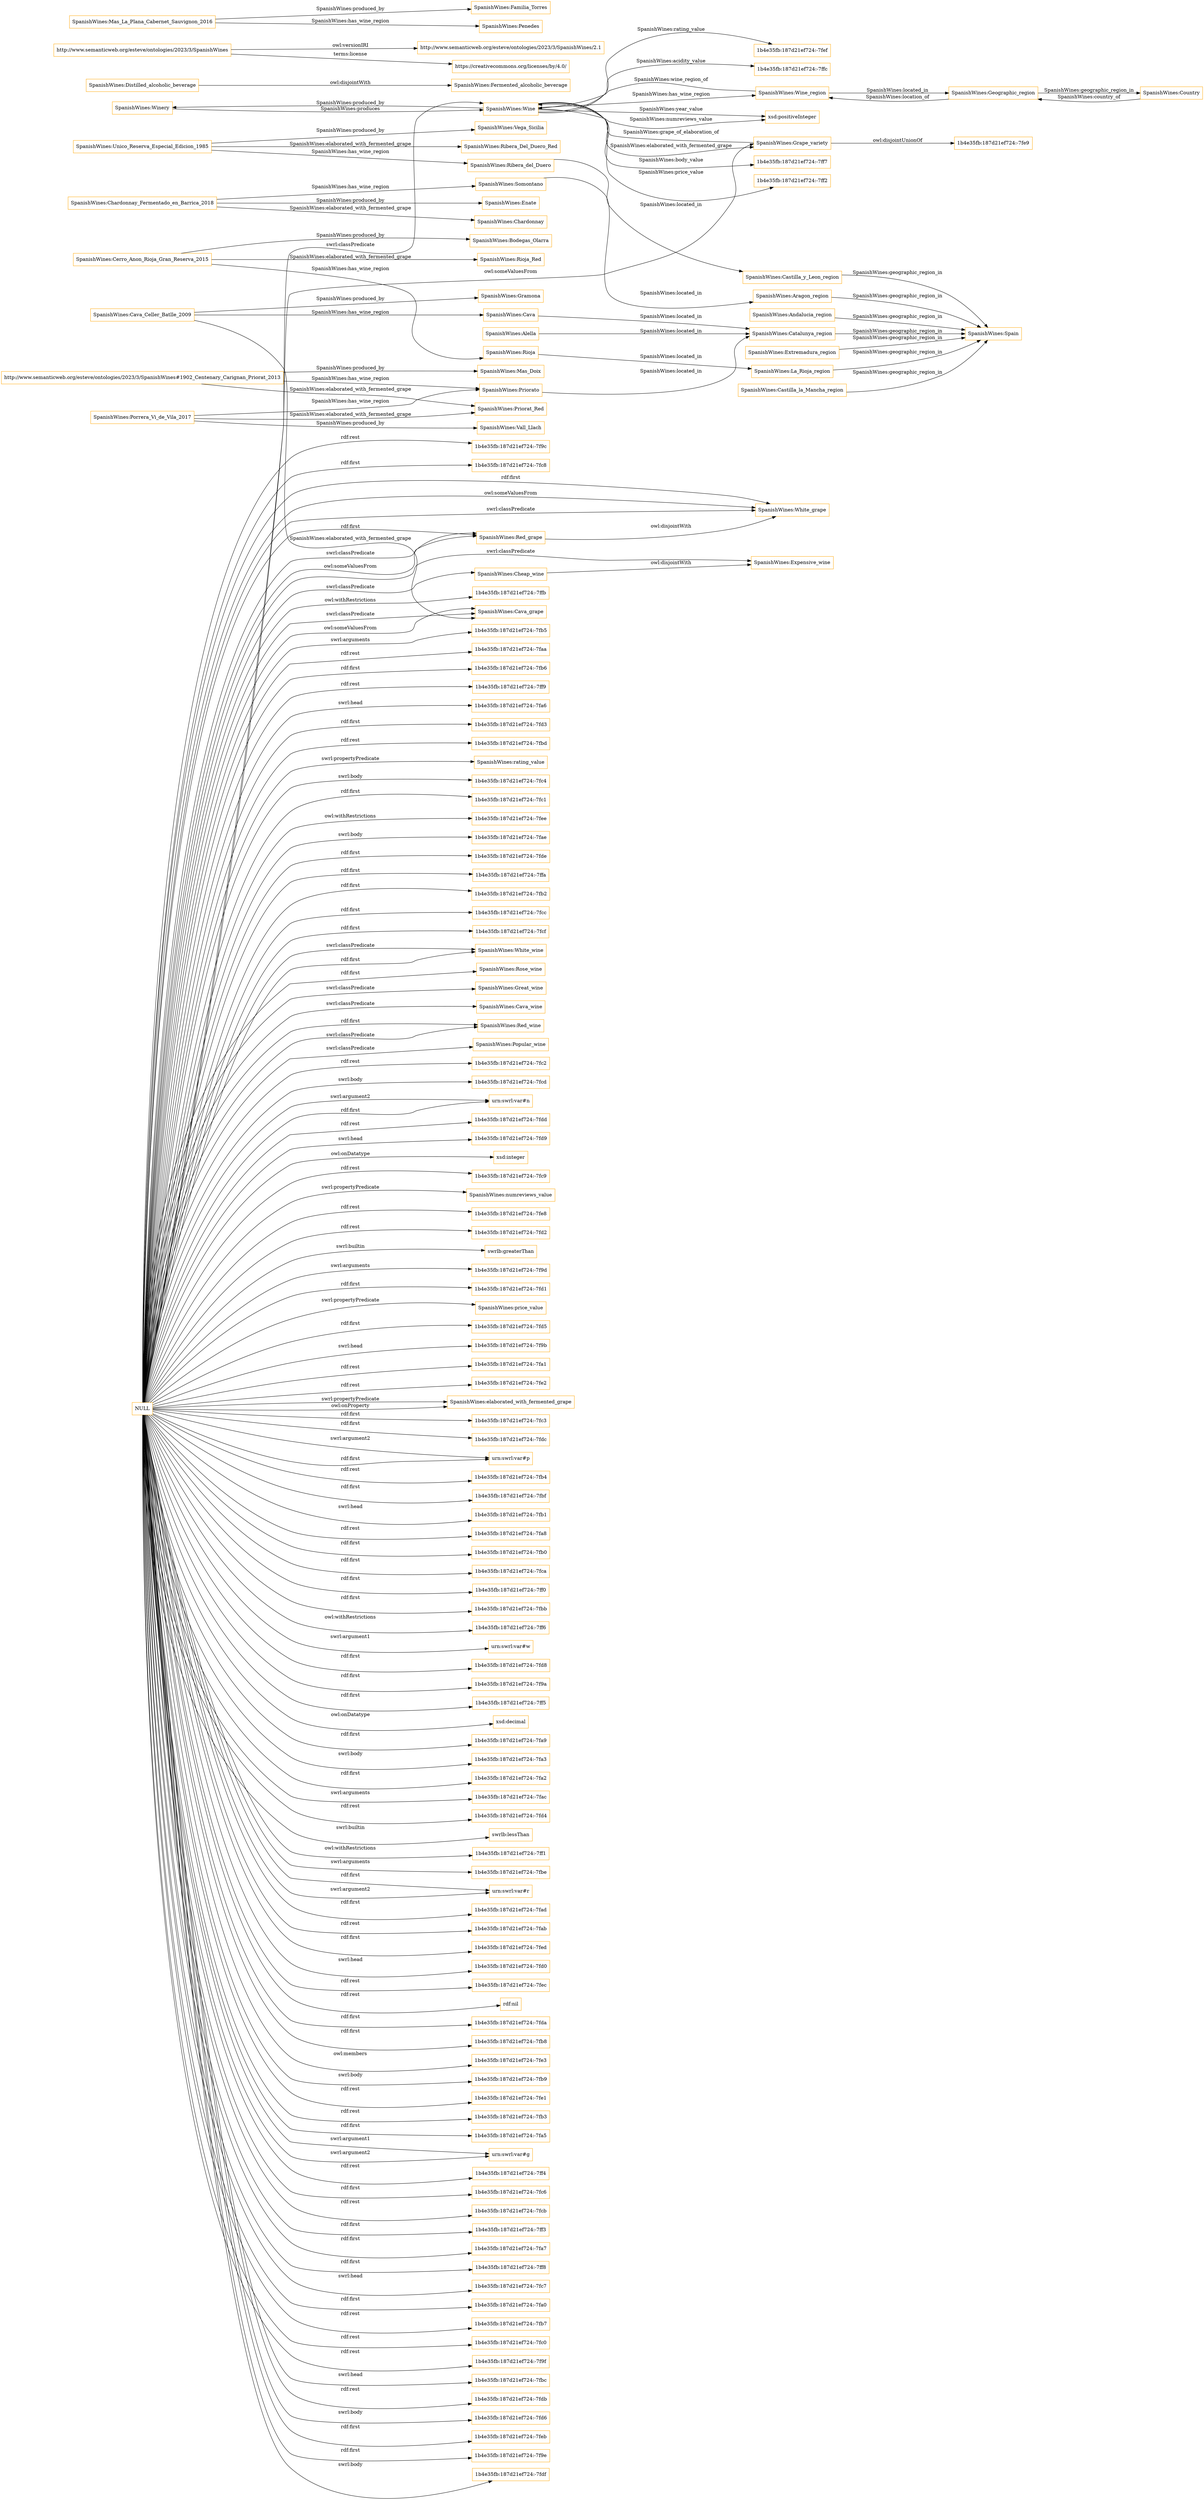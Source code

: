 digraph ar2dtool_diagram { 
rankdir=LR;
size="1501"
node [shape = rectangle, color="orange"]; "SpanishWines:Winery" "SpanishWines:Distilled_alcoholic_beverage" "SpanishWines:Fermented_alcoholic_beverage" "SpanishWines:Red_grape" "SpanishWines:Cheap_wine" "SpanishWines:Wine_region" "SpanishWines:Geographic_region" "SpanishWines:Country" "SpanishWines:Expensive_wine" "SpanishWines:Cava_grape" "SpanishWines:White_wine" "SpanishWines:Rose_wine" "SpanishWines:White_grape" "SpanishWines:Grape_variety" "SpanishWines:Great_wine" "SpanishWines:Wine" "SpanishWines:Cava_wine" "SpanishWines:Red_wine" "SpanishWines:Popular_wine" ; /*classes style*/
	"SpanishWines:Unico_Reserva_Especial_Edicion_1985" -> "SpanishWines:Vega_Sicilia" [ label = "SpanishWines:produced_by" ];
	"SpanishWines:Unico_Reserva_Especial_Edicion_1985" -> "SpanishWines:Ribera_del_Duero" [ label = "SpanishWines:has_wine_region" ];
	"SpanishWines:Unico_Reserva_Especial_Edicion_1985" -> "SpanishWines:Ribera_Del_Duero_Red" [ label = "SpanishWines:elaborated_with_fermented_grape" ];
	"http://www.semanticweb.org/esteve/ontologies/2023/3/SpanishWines" -> "http://www.semanticweb.org/esteve/ontologies/2023/3/SpanishWines/2.1" [ label = "owl:versionIRI" ];
	"http://www.semanticweb.org/esteve/ontologies/2023/3/SpanishWines" -> "https://creativecommons.org/licenses/by/4.0/" [ label = "terms:license" ];
	"SpanishWines:Andalucia_region" -> "SpanishWines:Spain" [ label = "SpanishWines:geographic_region_in" ];
	"SpanishWines:Distilled_alcoholic_beverage" -> "SpanishWines:Fermented_alcoholic_beverage" [ label = "owl:disjointWith" ];
	"SpanishWines:Catalunya_region" -> "SpanishWines:Spain" [ label = "SpanishWines:geographic_region_in" ];
	"SpanishWines:Porrera_Vi_de_Vila_2017" -> "SpanishWines:Priorato" [ label = "SpanishWines:has_wine_region" ];
	"SpanishWines:Porrera_Vi_de_Vila_2017" -> "SpanishWines:Priorat_Red" [ label = "SpanishWines:elaborated_with_fermented_grape" ];
	"SpanishWines:Porrera_Vi_de_Vila_2017" -> "SpanishWines:Vall_Llach" [ label = "SpanishWines:produced_by" ];
	"SpanishWines:Priorato" -> "SpanishWines:Catalunya_region" [ label = "SpanishWines:located_in" ];
	"SpanishWines:Castilla_y_Leon_region" -> "SpanishWines:Spain" [ label = "SpanishWines:geographic_region_in" ];
	"SpanishWines:Alella" -> "SpanishWines:Catalunya_region" [ label = "SpanishWines:located_in" ];
	"SpanishWines:Chardonnay_Fermentado_en_Barrica_2018" -> "SpanishWines:Enate" [ label = "SpanishWines:produced_by" ];
	"SpanishWines:Chardonnay_Fermentado_en_Barrica_2018" -> "SpanishWines:Somontano" [ label = "SpanishWines:has_wine_region" ];
	"SpanishWines:Chardonnay_Fermentado_en_Barrica_2018" -> "SpanishWines:Chardonnay" [ label = "SpanishWines:elaborated_with_fermented_grape" ];
	"SpanishWines:Cheap_wine" -> "SpanishWines:Expensive_wine" [ label = "owl:disjointWith" ];
	"SpanishWines:Somontano" -> "SpanishWines:Aragon_region" [ label = "SpanishWines:located_in" ];
	"NULL" -> "1b4e35fb:187d21ef724:-7fc2" [ label = "rdf:rest" ];
	"NULL" -> "SpanishWines:Red_grape" [ label = "rdf:first" ];
	"NULL" -> "1b4e35fb:187d21ef724:-7fcd" [ label = "swrl:body" ];
	"NULL" -> "urn:swrl:var#n" [ label = "rdf:first" ];
	"NULL" -> "1b4e35fb:187d21ef724:-7fdd" [ label = "rdf:rest" ];
	"NULL" -> "urn:swrl:var#n" [ label = "swrl:argument2" ];
	"NULL" -> "1b4e35fb:187d21ef724:-7fd9" [ label = "swrl:head" ];
	"NULL" -> "xsd:integer" [ label = "owl:onDatatype" ];
	"NULL" -> "1b4e35fb:187d21ef724:-7fc9" [ label = "rdf:rest" ];
	"NULL" -> "SpanishWines:numreviews_value" [ label = "swrl:propertyPredicate" ];
	"NULL" -> "1b4e35fb:187d21ef724:-7fe8" [ label = "rdf:rest" ];
	"NULL" -> "SpanishWines:White_wine" [ label = "rdf:first" ];
	"NULL" -> "1b4e35fb:187d21ef724:-7fd2" [ label = "rdf:rest" ];
	"NULL" -> "swrlb:greaterThan" [ label = "swrl:builtin" ];
	"NULL" -> "1b4e35fb:187d21ef724:-7f9d" [ label = "swrl:arguments" ];
	"NULL" -> "SpanishWines:Cheap_wine" [ label = "swrl:classPredicate" ];
	"NULL" -> "1b4e35fb:187d21ef724:-7fd1" [ label = "rdf:first" ];
	"NULL" -> "SpanishWines:price_value" [ label = "swrl:propertyPredicate" ];
	"NULL" -> "1b4e35fb:187d21ef724:-7fd5" [ label = "rdf:first" ];
	"NULL" -> "1b4e35fb:187d21ef724:-7f9b" [ label = "swrl:head" ];
	"NULL" -> "1b4e35fb:187d21ef724:-7fa1" [ label = "rdf:rest" ];
	"NULL" -> "SpanishWines:Popular_wine" [ label = "swrl:classPredicate" ];
	"NULL" -> "1b4e35fb:187d21ef724:-7fe2" [ label = "rdf:rest" ];
	"NULL" -> "SpanishWines:elaborated_with_fermented_grape" [ label = "owl:onProperty" ];
	"NULL" -> "SpanishWines:Red_grape" [ label = "swrl:classPredicate" ];
	"NULL" -> "1b4e35fb:187d21ef724:-7fc3" [ label = "rdf:first" ];
	"NULL" -> "1b4e35fb:187d21ef724:-7fdc" [ label = "rdf:first" ];
	"NULL" -> "urn:swrl:var#p" [ label = "rdf:first" ];
	"NULL" -> "1b4e35fb:187d21ef724:-7fb4" [ label = "rdf:rest" ];
	"NULL" -> "SpanishWines:Cava_wine" [ label = "swrl:classPredicate" ];
	"NULL" -> "1b4e35fb:187d21ef724:-7fbf" [ label = "rdf:first" ];
	"NULL" -> "1b4e35fb:187d21ef724:-7fb1" [ label = "swrl:head" ];
	"NULL" -> "1b4e35fb:187d21ef724:-7fa8" [ label = "rdf:rest" ];
	"NULL" -> "1b4e35fb:187d21ef724:-7fb0" [ label = "rdf:first" ];
	"NULL" -> "SpanishWines:Expensive_wine" [ label = "swrl:classPredicate" ];
	"NULL" -> "1b4e35fb:187d21ef724:-7fca" [ label = "rdf:first" ];
	"NULL" -> "1b4e35fb:187d21ef724:-7ff0" [ label = "rdf:first" ];
	"NULL" -> "1b4e35fb:187d21ef724:-7fbb" [ label = "rdf:first" ];
	"NULL" -> "1b4e35fb:187d21ef724:-7ff6" [ label = "owl:withRestrictions" ];
	"NULL" -> "urn:swrl:var#w" [ label = "swrl:argument1" ];
	"NULL" -> "1b4e35fb:187d21ef724:-7fd8" [ label = "rdf:first" ];
	"NULL" -> "1b4e35fb:187d21ef724:-7f9a" [ label = "rdf:first" ];
	"NULL" -> "1b4e35fb:187d21ef724:-7ff5" [ label = "rdf:first" ];
	"NULL" -> "xsd:decimal" [ label = "owl:onDatatype" ];
	"NULL" -> "1b4e35fb:187d21ef724:-7fa9" [ label = "rdf:first" ];
	"NULL" -> "1b4e35fb:187d21ef724:-7fa3" [ label = "swrl:body" ];
	"NULL" -> "SpanishWines:Cava_grape" [ label = "swrl:classPredicate" ];
	"NULL" -> "1b4e35fb:187d21ef724:-7fa2" [ label = "rdf:first" ];
	"NULL" -> "1b4e35fb:187d21ef724:-7fac" [ label = "swrl:arguments" ];
	"NULL" -> "1b4e35fb:187d21ef724:-7fd4" [ label = "rdf:rest" ];
	"NULL" -> "SpanishWines:White_grape" [ label = "rdf:first" ];
	"NULL" -> "swrlb:lessThan" [ label = "swrl:builtin" ];
	"NULL" -> "1b4e35fb:187d21ef724:-7ff1" [ label = "owl:withRestrictions" ];
	"NULL" -> "1b4e35fb:187d21ef724:-7fbe" [ label = "swrl:arguments" ];
	"NULL" -> "urn:swrl:var#r" [ label = "swrl:argument2" ];
	"NULL" -> "1b4e35fb:187d21ef724:-7fad" [ label = "rdf:first" ];
	"NULL" -> "1b4e35fb:187d21ef724:-7fab" [ label = "rdf:rest" ];
	"NULL" -> "1b4e35fb:187d21ef724:-7fed" [ label = "rdf:first" ];
	"NULL" -> "1b4e35fb:187d21ef724:-7fd0" [ label = "swrl:head" ];
	"NULL" -> "1b4e35fb:187d21ef724:-7fec" [ label = "rdf:rest" ];
	"NULL" -> "SpanishWines:Red_wine" [ label = "swrl:classPredicate" ];
	"NULL" -> "rdf:nil" [ label = "rdf:rest" ];
	"NULL" -> "1b4e35fb:187d21ef724:-7fda" [ label = "rdf:first" ];
	"NULL" -> "1b4e35fb:187d21ef724:-7fb8" [ label = "rdf:first" ];
	"NULL" -> "1b4e35fb:187d21ef724:-7fe3" [ label = "owl:members" ];
	"NULL" -> "1b4e35fb:187d21ef724:-7fb9" [ label = "swrl:body" ];
	"NULL" -> "SpanishWines:elaborated_with_fermented_grape" [ label = "swrl:propertyPredicate" ];
	"NULL" -> "1b4e35fb:187d21ef724:-7fe1" [ label = "rdf:rest" ];
	"NULL" -> "SpanishWines:Red_wine" [ label = "rdf:first" ];
	"NULL" -> "1b4e35fb:187d21ef724:-7fb3" [ label = "rdf:rest" ];
	"NULL" -> "1b4e35fb:187d21ef724:-7fa5" [ label = "rdf:first" ];
	"NULL" -> "urn:swrl:var#g" [ label = "swrl:argument2" ];
	"NULL" -> "1b4e35fb:187d21ef724:-7ff4" [ label = "rdf:rest" ];
	"NULL" -> "1b4e35fb:187d21ef724:-7fc6" [ label = "rdf:first" ];
	"NULL" -> "SpanishWines:Wine" [ label = "swrl:classPredicate" ];
	"NULL" -> "SpanishWines:White_wine" [ label = "swrl:classPredicate" ];
	"NULL" -> "1b4e35fb:187d21ef724:-7fcb" [ label = "rdf:rest" ];
	"NULL" -> "1b4e35fb:187d21ef724:-7ff3" [ label = "rdf:first" ];
	"NULL" -> "1b4e35fb:187d21ef724:-7fa7" [ label = "rdf:first" ];
	"NULL" -> "1b4e35fb:187d21ef724:-7ff8" [ label = "rdf:first" ];
	"NULL" -> "1b4e35fb:187d21ef724:-7fc7" [ label = "swrl:head" ];
	"NULL" -> "SpanishWines:White_grape" [ label = "owl:someValuesFrom" ];
	"NULL" -> "1b4e35fb:187d21ef724:-7fa0" [ label = "rdf:first" ];
	"NULL" -> "1b4e35fb:187d21ef724:-7fb7" [ label = "rdf:rest" ];
	"NULL" -> "SpanishWines:White_grape" [ label = "swrl:classPredicate" ];
	"NULL" -> "1b4e35fb:187d21ef724:-7fc0" [ label = "rdf:rest" ];
	"NULL" -> "1b4e35fb:187d21ef724:-7f9f" [ label = "rdf:rest" ];
	"NULL" -> "1b4e35fb:187d21ef724:-7fbc" [ label = "swrl:head" ];
	"NULL" -> "SpanishWines:Grape_variety" [ label = "owl:someValuesFrom" ];
	"NULL" -> "SpanishWines:Rose_wine" [ label = "rdf:first" ];
	"NULL" -> "1b4e35fb:187d21ef724:-7fdb" [ label = "rdf:rest" ];
	"NULL" -> "1b4e35fb:187d21ef724:-7fd6" [ label = "swrl:body" ];
	"NULL" -> "1b4e35fb:187d21ef724:-7feb" [ label = "rdf:first" ];
	"NULL" -> "1b4e35fb:187d21ef724:-7f9e" [ label = "rdf:first" ];
	"NULL" -> "1b4e35fb:187d21ef724:-7fdf" [ label = "swrl:body" ];
	"NULL" -> "SpanishWines:Great_wine" [ label = "swrl:classPredicate" ];
	"NULL" -> "1b4e35fb:187d21ef724:-7f9c" [ label = "rdf:rest" ];
	"NULL" -> "1b4e35fb:187d21ef724:-7fc8" [ label = "rdf:first" ];
	"NULL" -> "1b4e35fb:187d21ef724:-7ffb" [ label = "owl:withRestrictions" ];
	"NULL" -> "1b4e35fb:187d21ef724:-7fb5" [ label = "swrl:arguments" ];
	"NULL" -> "1b4e35fb:187d21ef724:-7faa" [ label = "rdf:rest" ];
	"NULL" -> "1b4e35fb:187d21ef724:-7fb6" [ label = "rdf:first" ];
	"NULL" -> "1b4e35fb:187d21ef724:-7ff9" [ label = "rdf:rest" ];
	"NULL" -> "1b4e35fb:187d21ef724:-7fa6" [ label = "swrl:head" ];
	"NULL" -> "urn:swrl:var#p" [ label = "swrl:argument2" ];
	"NULL" -> "1b4e35fb:187d21ef724:-7fd3" [ label = "rdf:first" ];
	"NULL" -> "1b4e35fb:187d21ef724:-7fbd" [ label = "rdf:rest" ];
	"NULL" -> "SpanishWines:rating_value" [ label = "swrl:propertyPredicate" ];
	"NULL" -> "SpanishWines:Cava_grape" [ label = "owl:someValuesFrom" ];
	"NULL" -> "1b4e35fb:187d21ef724:-7fc4" [ label = "swrl:body" ];
	"NULL" -> "1b4e35fb:187d21ef724:-7fc1" [ label = "rdf:first" ];
	"NULL" -> "1b4e35fb:187d21ef724:-7fee" [ label = "owl:withRestrictions" ];
	"NULL" -> "SpanishWines:Red_grape" [ label = "owl:someValuesFrom" ];
	"NULL" -> "1b4e35fb:187d21ef724:-7fae" [ label = "swrl:body" ];
	"NULL" -> "1b4e35fb:187d21ef724:-7fde" [ label = "rdf:first" ];
	"NULL" -> "urn:swrl:var#r" [ label = "rdf:first" ];
	"NULL" -> "1b4e35fb:187d21ef724:-7ffa" [ label = "rdf:first" ];
	"NULL" -> "urn:swrl:var#g" [ label = "swrl:argument1" ];
	"NULL" -> "1b4e35fb:187d21ef724:-7fb2" [ label = "rdf:first" ];
	"NULL" -> "1b4e35fb:187d21ef724:-7fcc" [ label = "rdf:first" ];
	"NULL" -> "1b4e35fb:187d21ef724:-7fcf" [ label = "rdf:first" ];
	"http://www.semanticweb.org/esteve/ontologies/2023/3/SpanishWines#1902_Centenary_Carignan_Priorat_2013" -> "SpanishWines:Priorato" [ label = "SpanishWines:has_wine_region" ];
	"http://www.semanticweb.org/esteve/ontologies/2023/3/SpanishWines#1902_Centenary_Carignan_Priorat_2013" -> "SpanishWines:Mas_Doix" [ label = "SpanishWines:produced_by" ];
	"http://www.semanticweb.org/esteve/ontologies/2023/3/SpanishWines#1902_Centenary_Carignan_Priorat_2013" -> "SpanishWines:Priorat_Red" [ label = "SpanishWines:elaborated_with_fermented_grape" ];
	"SpanishWines:Grape_variety" -> "1b4e35fb:187d21ef724:-7fe9" [ label = "owl:disjointUnionOf" ];
	"SpanishWines:Ribera_del_Duero" -> "SpanishWines:Castilla_y_Leon_region" [ label = "SpanishWines:located_in" ];
	"SpanishWines:Extremadura_region" -> "SpanishWines:Spain" [ label = "SpanishWines:geographic_region_in" ];
	"SpanishWines:Cava_Celler_Batlle_2009" -> "SpanishWines:Cava" [ label = "SpanishWines:has_wine_region" ];
	"SpanishWines:Cava_Celler_Batlle_2009" -> "SpanishWines:Gramona" [ label = "SpanishWines:produced_by" ];
	"SpanishWines:Cava_Celler_Batlle_2009" -> "SpanishWines:Cava_grape" [ label = "SpanishWines:elaborated_with_fermented_grape" ];
	"SpanishWines:Rioja" -> "SpanishWines:La_Rioja_region" [ label = "SpanishWines:located_in" ];
	"SpanishWines:Cava" -> "SpanishWines:Catalunya_region" [ label = "SpanishWines:located_in" ];
	"SpanishWines:La_Rioja_region" -> "SpanishWines:Spain" [ label = "SpanishWines:geographic_region_in" ];
	"SpanishWines:Cerro_Anon_Rioja_Gran_Reserva_2015" -> "SpanishWines:Rioja" [ label = "SpanishWines:has_wine_region" ];
	"SpanishWines:Cerro_Anon_Rioja_Gran_Reserva_2015" -> "SpanishWines:Rioja_Red" [ label = "SpanishWines:elaborated_with_fermented_grape" ];
	"SpanishWines:Cerro_Anon_Rioja_Gran_Reserva_2015" -> "SpanishWines:Bodegas_Olarra" [ label = "SpanishWines:produced_by" ];
	"SpanishWines:Castilla_la_Mancha_region" -> "SpanishWines:Spain" [ label = "SpanishWines:geographic_region_in" ];
	"SpanishWines:Red_grape" -> "SpanishWines:White_grape" [ label = "owl:disjointWith" ];
	"SpanishWines:Mas_La_Plana_Cabernet_Sauvignon_2016" -> "SpanishWines:Familia_Torres" [ label = "SpanishWines:produced_by" ];
	"SpanishWines:Mas_La_Plana_Cabernet_Sauvignon_2016" -> "SpanishWines:Penedes" [ label = "SpanishWines:has_wine_region" ];
	"SpanishWines:Aragon_region" -> "SpanishWines:Spain" [ label = "SpanishWines:geographic_region_in" ];
	"SpanishWines:Winery" -> "SpanishWines:Wine" [ label = "SpanishWines:produces" ];
	"SpanishWines:Geographic_region" -> "SpanishWines:Country" [ label = "SpanishWines:geographic_region_in" ];
	"SpanishWines:Wine" -> "1b4e35fb:187d21ef724:-7ff7" [ label = "SpanishWines:body_value" ];
	"SpanishWines:Wine" -> "1b4e35fb:187d21ef724:-7ff2" [ label = "SpanishWines:price_value" ];
	"SpanishWines:Wine_region" -> "SpanishWines:Wine" [ label = "SpanishWines:wine_region_of" ];
	"SpanishWines:Grape_variety" -> "SpanishWines:Wine" [ label = "SpanishWines:grape_of_elaboration_of" ];
	"SpanishWines:Wine" -> "SpanishWines:Winery" [ label = "SpanishWines:produced_by" ];
	"SpanishWines:Wine" -> "xsd:positiveInteger" [ label = "SpanishWines:year_value" ];
	"SpanishWines:Wine" -> "1b4e35fb:187d21ef724:-7fef" [ label = "SpanishWines:rating_value" ];
	"SpanishWines:Wine" -> "xsd:positiveInteger" [ label = "SpanishWines:numreviews_value" ];
	"SpanishWines:Wine" -> "SpanishWines:Grape_variety" [ label = "SpanishWines:elaborated_with_fermented_grape" ];
	"SpanishWines:Wine_region" -> "SpanishWines:Geographic_region" [ label = "SpanishWines:located_in" ];
	"SpanishWines:Country" -> "SpanishWines:Geographic_region" [ label = "SpanishWines:country_of" ];
	"SpanishWines:Wine" -> "1b4e35fb:187d21ef724:-7ffc" [ label = "SpanishWines:acidity_value" ];
	"SpanishWines:Geographic_region" -> "SpanishWines:Wine_region" [ label = "SpanishWines:location_of" ];
	"SpanishWines:Wine" -> "SpanishWines:Wine_region" [ label = "SpanishWines:has_wine_region" ];

}
